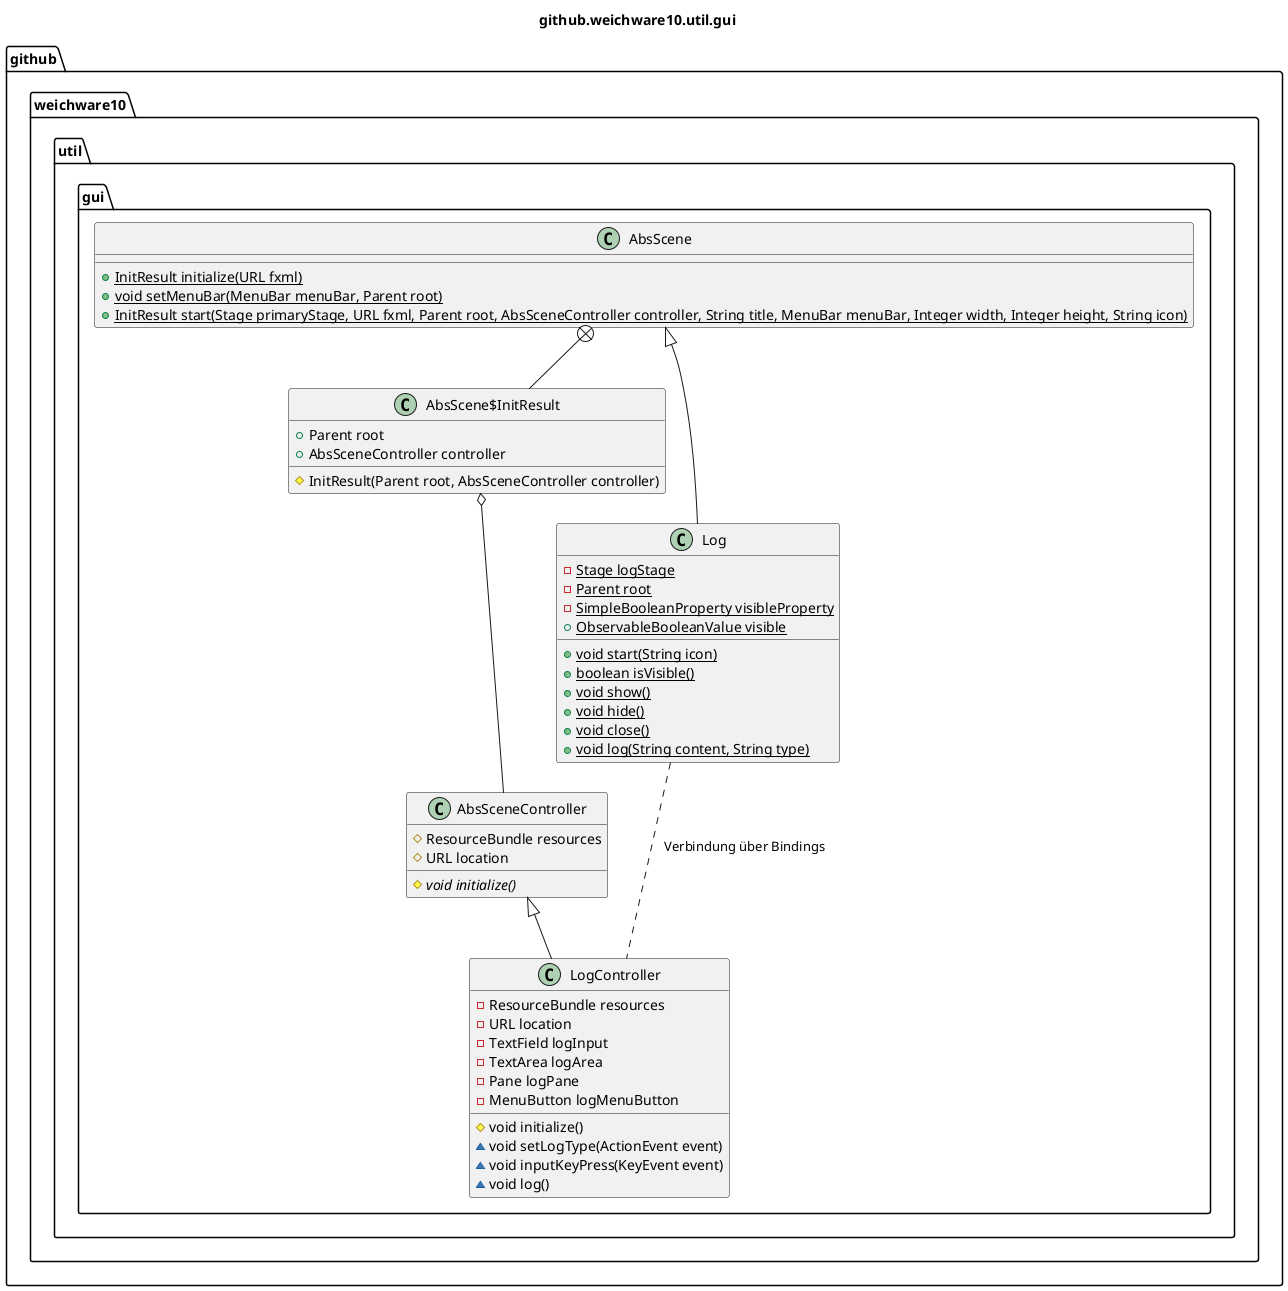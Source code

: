 @startuml github.weichware10.util.gui
title github.weichware10.util.gui

package github.weichware10.util.gui {

    ' -=- classes (github.weichware10.util.gui) -=-
    class github.weichware10.util.gui.AbsScene {
        ' --- values (github.weichware10.util.gui.AbsScene) ---

        ' --- methods (github.weichware10.util.gui.AbsScene) ---
        {static}+ InitResult initialize(URL fxml)
        {static}+ void setMenuBar(MenuBar menuBar, Parent root)
        {static}+ InitResult start(Stage primaryStage, URL fxml, Parent root, AbsSceneController controller, String title, MenuBar menuBar, Integer width, Integer height, String icon)
    }
    class github.weichware10.util.gui.AbsScene$InitResult {
        ' --- values (github.weichware10.util.gui.AbsScene$InitResult) ---

        ' --- fields (github.weichware10.util.gui.AbsScene$InitResult) ---
        + Parent root
        + AbsSceneController controller

        ' --- methods (github.weichware10.util.gui.AbsScene$InitResult) ---
        #  InitResult(Parent root, AbsSceneController controller)
    }
    github.weichware10.util.gui.AbsScene +-- github.weichware10.util.gui.AbsScene$InitResult

    class github.weichware10.util.gui.AbsSceneController {
        ' --- values (github.weichware10.util.gui.AbsSceneController) ---

        ' --- fields (github.weichware10.util.gui.AbsSceneController) ---
        # ResourceBundle resources
        # URL location

        ' --- methods (github.weichware10.util.gui.AbsSceneController) ---
        {abstract}# void initialize()
    }

    class github.weichware10.util.gui.Log {
        ' --- values (github.weichware10.util.gui.Log) ---

        ' --- fields (github.weichware10.util.gui.Log) ---
        {static}- Stage logStage
        {static}- Parent root
        {static}- SimpleBooleanProperty visibleProperty
        {static}+ ObservableBooleanValue visible

        ' --- methods (github.weichware10.util.gui.Log) ---
        {static}+ void start(String icon)
        {static}+ boolean isVisible()
        {static}+ void show()
        {static}+ void hide()
        {static}+ void close()
        {static}+ void log(String content, String type)
    }

    class github.weichware10.util.gui.LogController {
        ' --- values (github.weichware10.util.gui.LogController) ---

        ' --- fields (github.weichware10.util.gui.LogController) ---
        - ResourceBundle resources
        - URL location
        - TextField logInput
        - TextArea logArea
        - Pane logPane
        - MenuButton logMenuButton

        ' --- methods (github.weichware10.util.gui.LogController) ---
        # void initialize()
        ~ void setLogType(ActionEvent event)
        ~ void inputKeyPress(KeyEvent event)
        ~ void log()
    }

}

' autogenerated field links, may be faulty.
github.weichware10.util.gui.AbsScene$InitResult o-- github.weichware10.util.gui.AbsSceneController

' autogenerated inheritances, may be faulty.
github.weichware10.util.gui.AbsScene <|-- github.weichware10.util.gui.Log
github.weichware10.util.gui.AbsSceneController <|-- github.weichware10.util.gui.LogController

github.weichware10.util.gui.Log .. github.weichware10.util.gui.LogController : Verbindung über Bindings

@enduml
